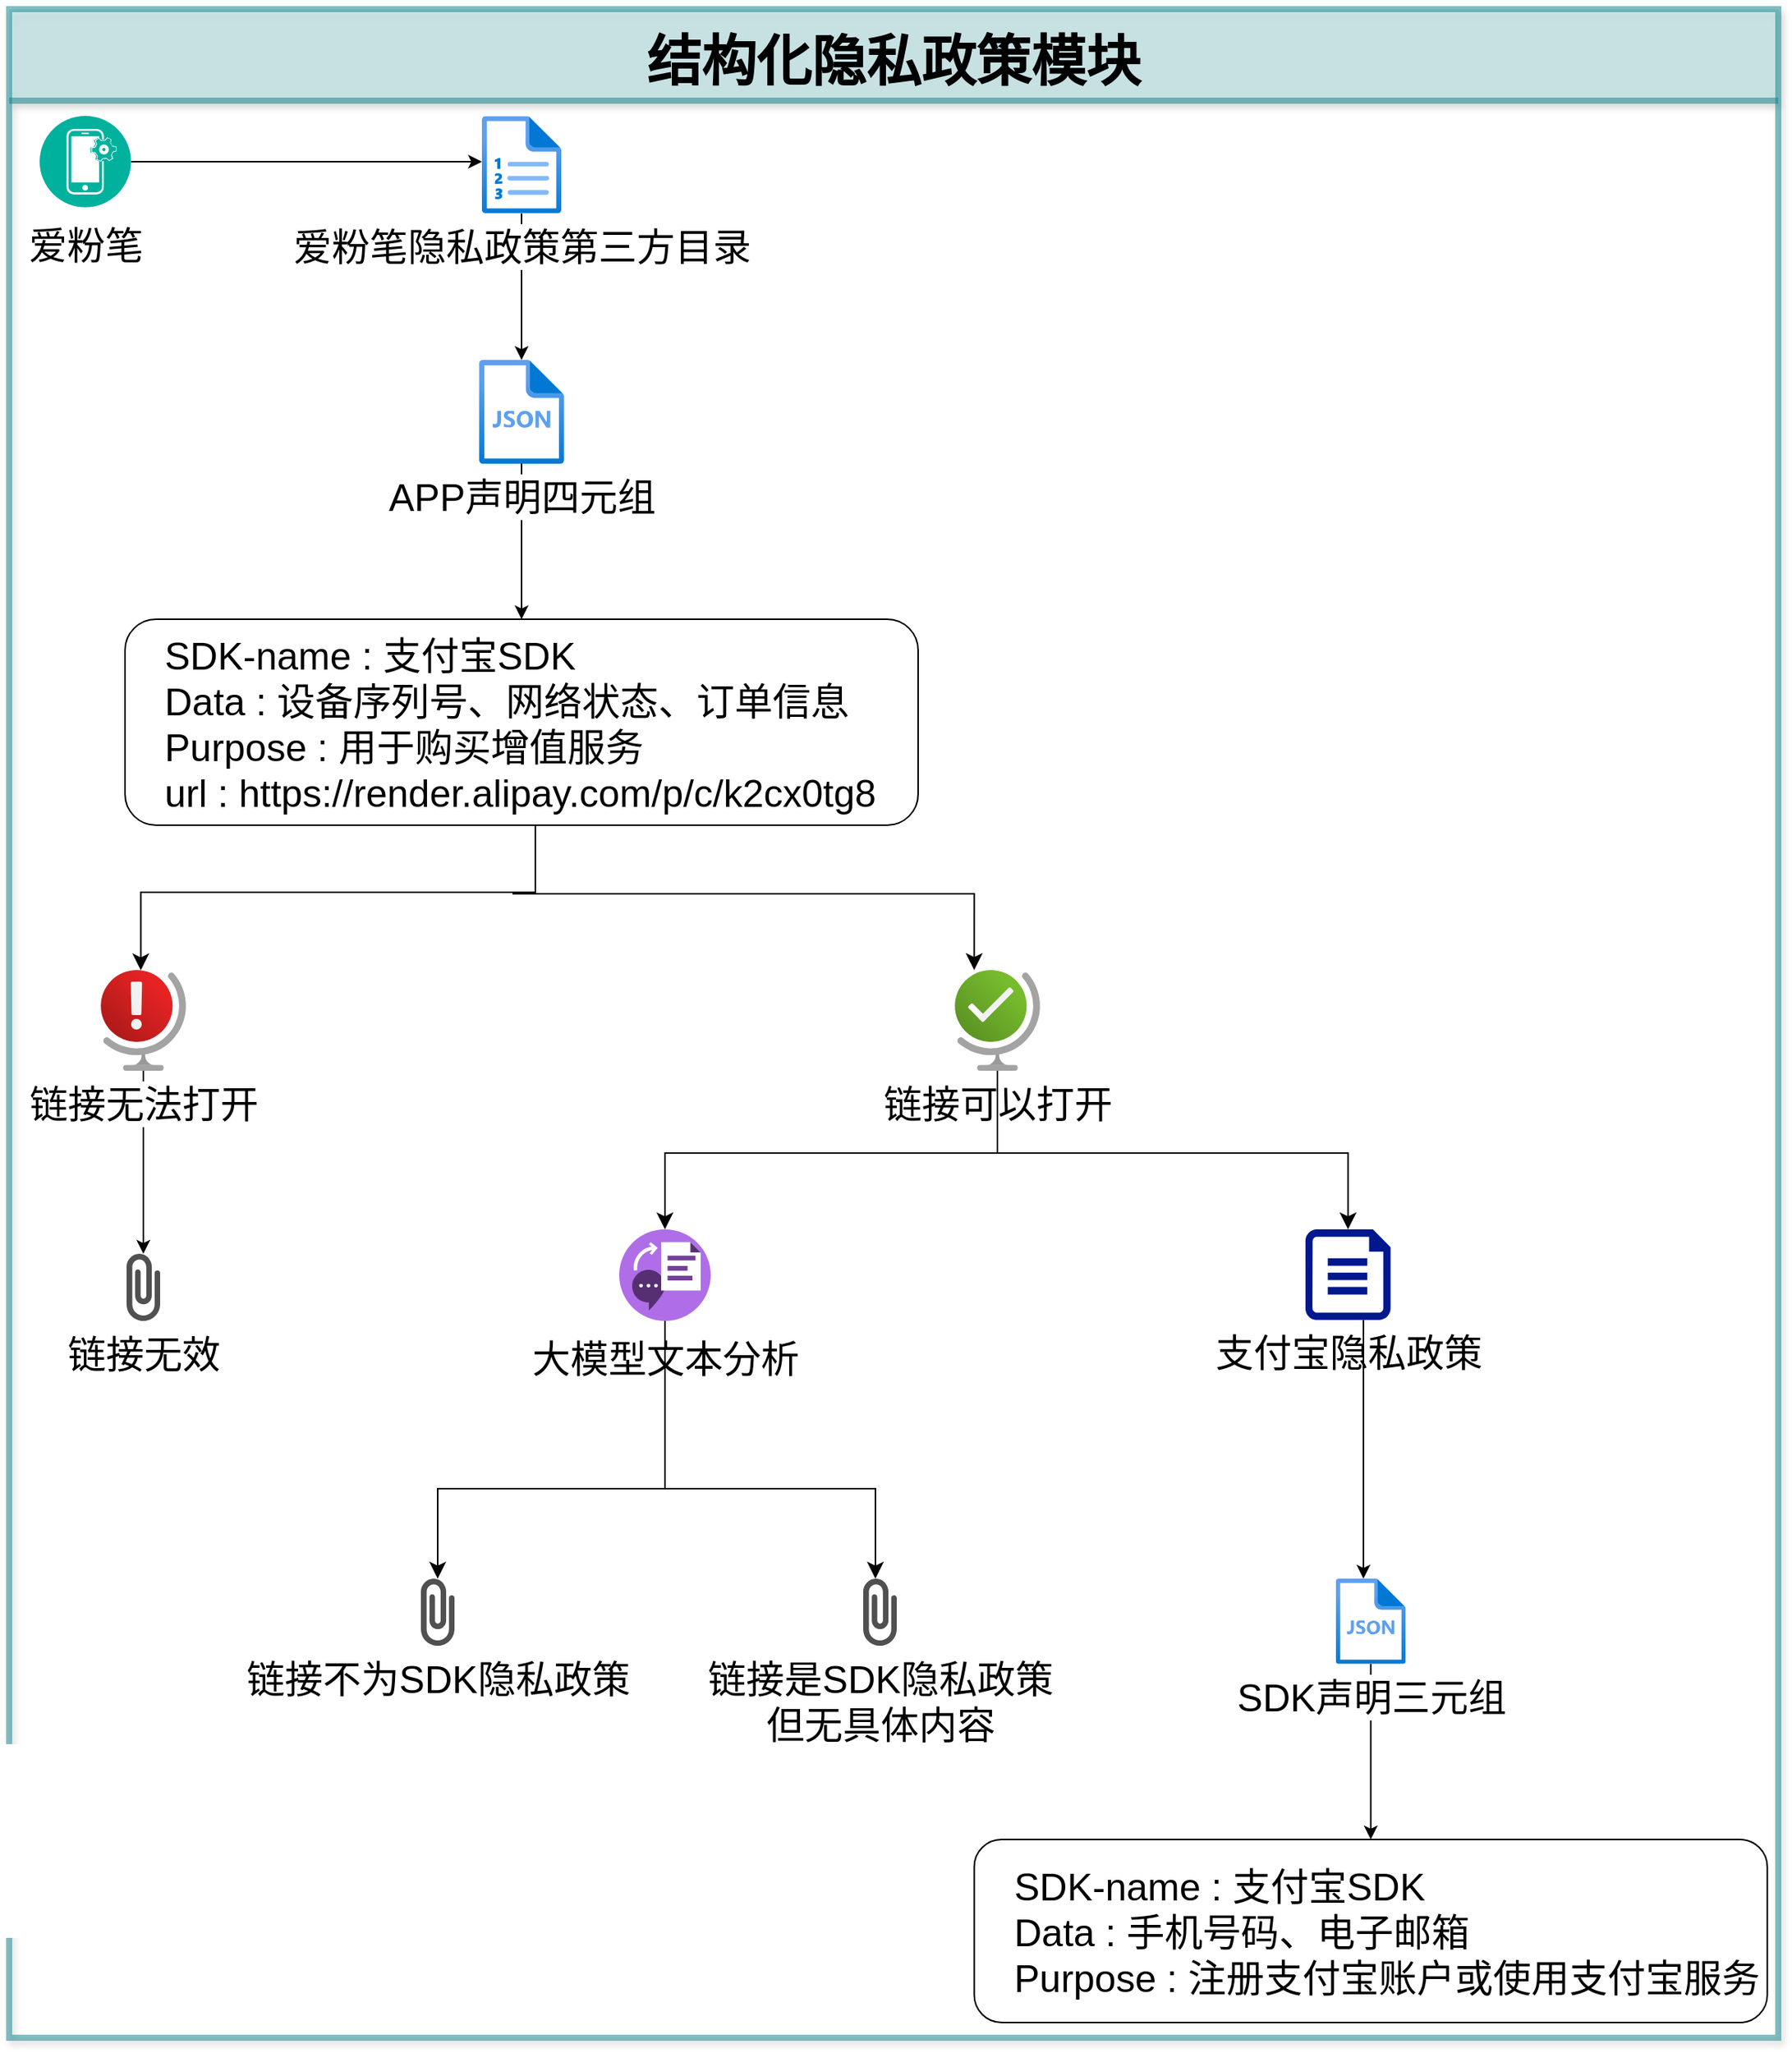 <mxfile version="24.4.10" type="github">
  <diagram name="第 1 页" id="IPyZK0bux-thjWqxslcY">
    <mxGraphModel dx="1833" dy="1127" grid="1" gridSize="10" guides="1" tooltips="1" connect="1" arrows="1" fold="1" page="1" pageScale="1" pageWidth="827" pageHeight="1169" math="0" shadow="0">
      <root>
        <mxCell id="0" />
        <mxCell id="1" parent="0" />
        <mxCell id="QtYvp_LbL9cdmvyn9WXL-42" value="结构化隐私政策模块" style="swimlane;labelBackgroundColor=none;labelBorderColor=none;fontSize=36;startSize=60;fillColor=#b0e3e6;strokeColor=#0e8088;opacity=50;gradientColor=none;rounded=0;shadow=1;swimlaneFillColor=none;strokeWidth=4;" vertex="1" parent="1">
          <mxGeometry x="60" y="140" width="1160" height="1330" as="geometry" />
        </mxCell>
        <mxCell id="QtYvp_LbL9cdmvyn9WXL-25" value="" style="edgeStyle=orthogonalEdgeStyle;rounded=0;orthogonalLoop=1;jettySize=auto;html=1;" edge="1" parent="1" source="QtYvp_LbL9cdmvyn9WXL-1" target="QtYvp_LbL9cdmvyn9WXL-8">
          <mxGeometry relative="1" as="geometry" />
        </mxCell>
        <mxCell id="QtYvp_LbL9cdmvyn9WXL-1" value="爱粉笔隐私政策第三方目录" style="image;aspect=fixed;html=1;points=[];align=center;fontSize=25;image=img/lib/azure2/azure_stack/Plans.svg;" vertex="1" parent="1">
          <mxGeometry x="370" y="210" width="52" height="64" as="geometry" />
        </mxCell>
        <mxCell id="QtYvp_LbL9cdmvyn9WXL-24" value="" style="edgeStyle=orthogonalEdgeStyle;rounded=0;orthogonalLoop=1;jettySize=auto;html=1;" edge="1" parent="1" source="QtYvp_LbL9cdmvyn9WXL-4" target="QtYvp_LbL9cdmvyn9WXL-1">
          <mxGeometry relative="1" as="geometry">
            <mxPoint x="220" y="240" as="targetPoint" />
            <Array as="points">
              <mxPoint x="310" y="240" />
              <mxPoint x="310" y="240" />
            </Array>
          </mxGeometry>
        </mxCell>
        <mxCell id="QtYvp_LbL9cdmvyn9WXL-4" value="&lt;font color=&quot;#000000&quot; style=&quot;font-size: 25px;&quot;&gt;爱粉笔&lt;/font&gt;" style="image;aspect=fixed;perimeter=ellipsePerimeter;html=1;align=center;shadow=0;dashed=0;fontColor=#4277BB;labelBackgroundColor=default;fontSize=25;spacingTop=3;image=img/lib/ibm/management/device_management.svg;" vertex="1" parent="1">
          <mxGeometry x="80" y="210" width="60" height="60" as="geometry" />
        </mxCell>
        <mxCell id="QtYvp_LbL9cdmvyn9WXL-27" value="" style="edgeStyle=orthogonalEdgeStyle;rounded=0;orthogonalLoop=1;jettySize=auto;html=1;" edge="1" parent="1" source="QtYvp_LbL9cdmvyn9WXL-8" target="QtYvp_LbL9cdmvyn9WXL-14">
          <mxGeometry relative="1" as="geometry" />
        </mxCell>
        <mxCell id="QtYvp_LbL9cdmvyn9WXL-8" value="APP声明四元组" style="image;aspect=fixed;html=1;points=[];align=center;fontSize=25;image=img/lib/azure2/general/Templates.svg;" vertex="1" parent="1">
          <mxGeometry x="368" y="370" width="56.0" height="68" as="geometry" />
        </mxCell>
        <mxCell id="QtYvp_LbL9cdmvyn9WXL-17" value="" style="edgeStyle=orthogonalEdgeStyle;rounded=0;orthogonalLoop=1;jettySize=auto;html=1;" edge="1" parent="1" source="QtYvp_LbL9cdmvyn9WXL-12" target="QtYvp_LbL9cdmvyn9WXL-15">
          <mxGeometry relative="1" as="geometry" />
        </mxCell>
        <mxCell id="QtYvp_LbL9cdmvyn9WXL-12" value="链接无法打开" style="image;aspect=fixed;html=1;points=[];align=center;fontSize=25;image=img/lib/azure2/general/Globe_Error.svg;" vertex="1" parent="1">
          <mxGeometry x="120" y="770" width="56.0" height="66" as="geometry" />
        </mxCell>
        <mxCell id="QtYvp_LbL9cdmvyn9WXL-13" value="链接可以打开" style="image;aspect=fixed;html=1;points=[];align=center;fontSize=25;image=img/lib/azure2/general/Globe_Success.svg;" vertex="1" parent="1">
          <mxGeometry x="680" y="770" width="56.0" height="66" as="geometry" />
        </mxCell>
        <mxCell id="QtYvp_LbL9cdmvyn9WXL-14" value="&lt;span style=&quot;font-size: 25px;&quot;&gt;SDK-name : 支付宝SDK&lt;/span&gt;&lt;br style=&quot;font-size: 25px;&quot;&gt;&lt;span style=&quot;font-size: 25px;&quot;&gt;Data : 设备序列号、网络状态、订单信息&lt;/span&gt;&lt;br style=&quot;font-size: 25px;&quot;&gt;&lt;span style=&quot;font-size: 25px;&quot;&gt;Purpose : 用于购买增值服务&lt;/span&gt;&lt;br style=&quot;font-size: 25px;&quot;&gt;&lt;span style=&quot;font-size: 25px;&quot;&gt;url : https://render.alipay.com/p/c/k2cx0tg8&lt;/span&gt;" style="rounded=1;whiteSpace=wrap;html=1;align=left;spacingLeft=24;" vertex="1" parent="1">
          <mxGeometry x="136" y="540" width="520" height="135" as="geometry" />
        </mxCell>
        <mxCell id="QtYvp_LbL9cdmvyn9WXL-15" value="链接无效" style="sketch=0;pointerEvents=1;shadow=0;dashed=0;html=1;strokeColor=none;fillColor=#505050;labelPosition=center;verticalLabelPosition=bottom;verticalAlign=top;outlineConnect=0;align=center;shape=mxgraph.office.concepts.attachment;fontSize=25;" vertex="1" parent="1">
          <mxGeometry x="137" y="956" width="22" height="44" as="geometry" />
        </mxCell>
        <mxCell id="QtYvp_LbL9cdmvyn9WXL-16" value="链接不为SDK隐私政策" style="sketch=0;pointerEvents=1;shadow=0;dashed=0;html=1;strokeColor=none;fillColor=#505050;labelPosition=center;verticalLabelPosition=bottom;verticalAlign=top;outlineConnect=0;align=center;shape=mxgraph.office.concepts.attachment;fontSize=25;" vertex="1" parent="1">
          <mxGeometry x="330" y="1169" width="22" height="44" as="geometry" />
        </mxCell>
        <mxCell id="QtYvp_LbL9cdmvyn9WXL-18" value="链接是SDK隐私政策&lt;div&gt;但无具体内容&lt;/div&gt;" style="sketch=0;pointerEvents=1;shadow=0;dashed=0;html=1;strokeColor=none;fillColor=#505050;labelPosition=center;verticalLabelPosition=bottom;verticalAlign=top;outlineConnect=0;align=center;shape=mxgraph.office.concepts.attachment;fontSize=25;" vertex="1" parent="1">
          <mxGeometry x="620" y="1169" width="22" height="44" as="geometry" />
        </mxCell>
        <mxCell id="QtYvp_LbL9cdmvyn9WXL-20" value="&lt;font color=&quot;#000000&quot;&gt;大模型文本分析&lt;/font&gt;" style="image;aspect=fixed;perimeter=ellipsePerimeter;html=1;align=center;shadow=0;dashed=0;fontColor=#4277BB;labelBackgroundColor=default;fontSize=25;spacingTop=3;image=img/lib/ibm/miscellaneous/text_to_speech.svg;" vertex="1" parent="1">
          <mxGeometry x="460" y="940" width="60" height="60" as="geometry" />
        </mxCell>
        <mxCell id="QtYvp_LbL9cdmvyn9WXL-30" value="" style="edgeStyle=orthogonalEdgeStyle;rounded=0;orthogonalLoop=1;jettySize=auto;html=1;" edge="1" parent="1" source="QtYvp_LbL9cdmvyn9WXL-21" target="QtYvp_LbL9cdmvyn9WXL-26">
          <mxGeometry relative="1" as="geometry" />
        </mxCell>
        <mxCell id="QtYvp_LbL9cdmvyn9WXL-21" value="SDK声明三元组" style="image;aspect=fixed;html=1;points=[];align=center;fontSize=25;image=img/lib/azure2/general/Templates.svg;" vertex="1" parent="1">
          <mxGeometry x="929.8" y="1169" width="46" height="55.86" as="geometry" />
        </mxCell>
        <mxCell id="QtYvp_LbL9cdmvyn9WXL-29" value="" style="edgeStyle=orthogonalEdgeStyle;rounded=0;orthogonalLoop=1;jettySize=auto;html=1;" edge="1" parent="1" source="QtYvp_LbL9cdmvyn9WXL-22" target="QtYvp_LbL9cdmvyn9WXL-21">
          <mxGeometry relative="1" as="geometry">
            <mxPoint x="952.8" y="1100.0" as="targetPoint" />
            <Array as="points">
              <mxPoint x="948" y="1130" />
              <mxPoint x="948" y="1130" />
            </Array>
          </mxGeometry>
        </mxCell>
        <mxCell id="QtYvp_LbL9cdmvyn9WXL-22" value="支付宝隐私政策" style="sketch=0;aspect=fixed;pointerEvents=1;shadow=0;dashed=0;html=1;strokeColor=none;labelPosition=center;verticalLabelPosition=bottom;verticalAlign=top;align=center;fillColor=#00188D;shape=mxgraph.azure.file;fontSize=25;" vertex="1" parent="1">
          <mxGeometry x="910" y="940.0" width="55.8" height="59.36" as="geometry" />
        </mxCell>
        <mxCell id="QtYvp_LbL9cdmvyn9WXL-26" value="&lt;span style=&quot;font-size: 25px;&quot;&gt;SDK-name : 支付宝SDK&lt;/span&gt;&lt;br style=&quot;font-size: 25px;&quot;&gt;&lt;span style=&quot;font-size: 25px;&quot;&gt;Data : 手机号码、电子邮箱&lt;/span&gt;&lt;br style=&quot;font-size: 25px;&quot;&gt;&lt;span style=&quot;font-size: 25px;&quot;&gt;Purpose :&amp;nbsp;注册支付宝账户或使用支付宝服务&lt;/span&gt;" style="rounded=1;whiteSpace=wrap;html=1;align=left;spacingLeft=24;" vertex="1" parent="1">
          <mxGeometry x="692.8" y="1340" width="520" height="120" as="geometry" />
        </mxCell>
        <mxCell id="QtYvp_LbL9cdmvyn9WXL-31" value="" style="edgeStyle=elbowEdgeStyle;elbow=vertical;endArrow=classic;html=1;curved=0;rounded=0;endSize=8;startSize=8;entryX=0.5;entryY=0;entryDx=0;entryDy=0;" edge="1" parent="1" source="QtYvp_LbL9cdmvyn9WXL-13" target="QtYvp_LbL9cdmvyn9WXL-20">
          <mxGeometry width="50" height="50" relative="1" as="geometry">
            <mxPoint x="590" y="1010" as="sourcePoint" />
            <mxPoint x="640" y="960" as="targetPoint" />
            <Array as="points">
              <mxPoint x="580" y="890" />
            </Array>
          </mxGeometry>
        </mxCell>
        <mxCell id="QtYvp_LbL9cdmvyn9WXL-32" value="" style="edgeStyle=segmentEdgeStyle;endArrow=classic;html=1;curved=0;rounded=0;endSize=8;startSize=8;entryX=0.5;entryY=0;entryDx=0;entryDy=0;entryPerimeter=0;" edge="1" parent="1" target="QtYvp_LbL9cdmvyn9WXL-22">
          <mxGeometry width="50" height="50" relative="1" as="geometry">
            <mxPoint x="650" y="890" as="sourcePoint" />
            <mxPoint x="820" y="970" as="targetPoint" />
            <Array as="points">
              <mxPoint x="938" y="890" />
            </Array>
          </mxGeometry>
        </mxCell>
        <mxCell id="QtYvp_LbL9cdmvyn9WXL-36" value="" style="edgeStyle=segmentEdgeStyle;endArrow=classic;html=1;curved=0;rounded=0;endSize=8;startSize=8;" edge="1" parent="1" target="QtYvp_LbL9cdmvyn9WXL-18">
          <mxGeometry width="50" height="50" relative="1" as="geometry">
            <mxPoint x="490" y="1110" as="sourcePoint" />
            <mxPoint x="628" y="1160" as="targetPoint" />
            <Array as="points">
              <mxPoint x="628" y="1110" />
            </Array>
          </mxGeometry>
        </mxCell>
        <mxCell id="QtYvp_LbL9cdmvyn9WXL-37" value="" style="edgeStyle=elbowEdgeStyle;elbow=vertical;endArrow=classic;html=1;curved=0;rounded=0;endSize=8;startSize=8;exitX=0.5;exitY=1;exitDx=0;exitDy=0;" edge="1" parent="1" source="QtYvp_LbL9cdmvyn9WXL-20" target="QtYvp_LbL9cdmvyn9WXL-16">
          <mxGeometry width="50" height="50" relative="1" as="geometry">
            <mxPoint x="558" y="1070" as="sourcePoint" />
            <mxPoint x="340" y="1164" as="targetPoint" />
            <Array as="points">
              <mxPoint x="440" y="1110" />
            </Array>
          </mxGeometry>
        </mxCell>
        <mxCell id="QtYvp_LbL9cdmvyn9WXL-38" value="" style="edgeStyle=elbowEdgeStyle;elbow=vertical;endArrow=classic;html=1;curved=0;rounded=0;endSize=8;startSize=8;exitX=0.5;exitY=1;exitDx=0;exitDy=0;entryX=0.47;entryY=0.002;entryDx=0;entryDy=0;entryPerimeter=0;" edge="1" parent="1" target="QtYvp_LbL9cdmvyn9WXL-12">
          <mxGeometry width="50" height="50" relative="1" as="geometry">
            <mxPoint x="405" y="675" as="sourcePoint" />
            <mxPoint x="159" y="780" as="targetPoint" />
            <Array as="points">
              <mxPoint x="267" y="719" />
            </Array>
          </mxGeometry>
        </mxCell>
        <mxCell id="QtYvp_LbL9cdmvyn9WXL-39" value="" style="edgeStyle=segmentEdgeStyle;endArrow=classic;html=1;curved=0;rounded=0;endSize=8;startSize=8;" edge="1" parent="1">
          <mxGeometry width="50" height="50" relative="1" as="geometry">
            <mxPoint x="390" y="720" as="sourcePoint" />
            <mxPoint x="692.767" y="770" as="targetPoint" />
            <Array as="points">
              <mxPoint x="692.69" y="720" />
            </Array>
          </mxGeometry>
        </mxCell>
      </root>
    </mxGraphModel>
  </diagram>
</mxfile>
